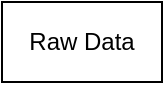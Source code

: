 <mxfile>
    <diagram id="h5lZfFXWTMoevlrQVweT" name="Page-1">
        <mxGraphModel dx="885" dy="537" grid="1" gridSize="10" guides="1" tooltips="1" connect="1" arrows="1" fold="1" page="1" pageScale="1" pageWidth="1169" pageHeight="827" background="#ffffff" math="0" shadow="0">
            <root>
                <mxCell id="0"/>
                <mxCell id="1" parent="0"/>
                <mxCell id="4" value="&lt;font color=&quot;#000000&quot;&gt;Raw Data&lt;/font&gt;" style="whiteSpace=wrap;html=1;labelBackgroundColor=none;fontColor=#FFFFFF;fillColor=none;strokeColor=#000000;" vertex="1" parent="1">
                    <mxGeometry x="40" y="320" width="80" height="40" as="geometry"/>
                </mxCell>
            </root>
        </mxGraphModel>
    </diagram>
</mxfile>